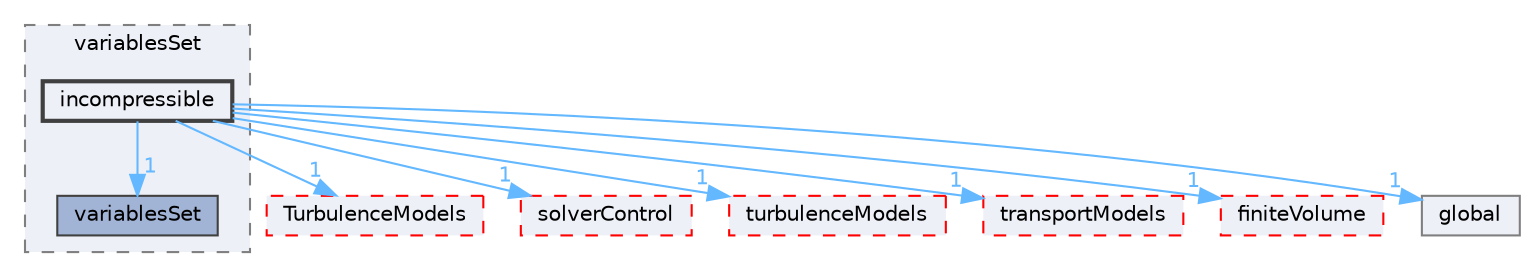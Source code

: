 digraph "src/optimisation/adjointOptimisation/adjoint/solvers/variablesSet/incompressible"
{
 // LATEX_PDF_SIZE
  bgcolor="transparent";
  edge [fontname=Helvetica,fontsize=10,labelfontname=Helvetica,labelfontsize=10];
  node [fontname=Helvetica,fontsize=10,shape=box,height=0.2,width=0.4];
  compound=true
  subgraph clusterdir_195a59111b2a8c42961aaea2cfc6eba5 {
    graph [ bgcolor="#edf0f7", pencolor="grey50", label="variablesSet", fontname=Helvetica,fontsize=10 style="filled,dashed", URL="dir_195a59111b2a8c42961aaea2cfc6eba5.html",tooltip=""]
  dir_af23b64afe41f227ffda07f3bd24be60 [label="variablesSet", fillcolor="#a2b4d6", color="grey25", style="filled", URL="dir_af23b64afe41f227ffda07f3bd24be60.html",tooltip=""];
  dir_12a6cf54c3d32a22cc6b842c828be1c7 [label="incompressible", fillcolor="#edf0f7", color="grey25", style="filled,bold", URL="dir_12a6cf54c3d32a22cc6b842c828be1c7.html",tooltip=""];
  }
  dir_1eda626aeac0f0ad2848c36acaa5d501 [label="TurbulenceModels", fillcolor="#edf0f7", color="red", style="filled,dashed", URL="dir_1eda626aeac0f0ad2848c36acaa5d501.html",tooltip=""];
  dir_54e2bdabc2921f49c73b33c8cf47c961 [label="solverControl", fillcolor="#edf0f7", color="red", style="filled,dashed", URL="dir_54e2bdabc2921f49c73b33c8cf47c961.html",tooltip=""];
  dir_65c5a1cbdce3964d4a2bd5a2c0168e6b [label="turbulenceModels", fillcolor="#edf0f7", color="red", style="filled,dashed", URL="dir_65c5a1cbdce3964d4a2bd5a2c0168e6b.html",tooltip=""];
  dir_9415e59289a6feeb24164dafa70a594f [label="transportModels", fillcolor="#edf0f7", color="red", style="filled,dashed", URL="dir_9415e59289a6feeb24164dafa70a594f.html",tooltip=""];
  dir_9bd15774b555cf7259a6fa18f99fe99b [label="finiteVolume", fillcolor="#edf0f7", color="red", style="filled,dashed", URL="dir_9bd15774b555cf7259a6fa18f99fe99b.html",tooltip=""];
  dir_dd56dc4c5f6c51768e20e60d3fce2a94 [label="global", fillcolor="#edf0f7", color="grey50", style="filled", URL="dir_dd56dc4c5f6c51768e20e60d3fce2a94.html",tooltip=""];
  dir_12a6cf54c3d32a22cc6b842c828be1c7->dir_1eda626aeac0f0ad2848c36acaa5d501 [headlabel="1", labeldistance=1.5 headhref="dir_001819_004143.html" href="dir_001819_004143.html" color="steelblue1" fontcolor="steelblue1"];
  dir_12a6cf54c3d32a22cc6b842c828be1c7->dir_54e2bdabc2921f49c73b33c8cf47c961 [headlabel="1", labeldistance=1.5 headhref="dir_001819_003650.html" href="dir_001819_003650.html" color="steelblue1" fontcolor="steelblue1"];
  dir_12a6cf54c3d32a22cc6b842c828be1c7->dir_65c5a1cbdce3964d4a2bd5a2c0168e6b [headlabel="1", labeldistance=1.5 headhref="dir_001819_004142.html" href="dir_001819_004142.html" color="steelblue1" fontcolor="steelblue1"];
  dir_12a6cf54c3d32a22cc6b842c828be1c7->dir_9415e59289a6feeb24164dafa70a594f [headlabel="1", labeldistance=1.5 headhref="dir_001819_004112.html" href="dir_001819_004112.html" color="steelblue1" fontcolor="steelblue1"];
  dir_12a6cf54c3d32a22cc6b842c828be1c7->dir_9bd15774b555cf7259a6fa18f99fe99b [headlabel="1", labeldistance=1.5 headhref="dir_001819_001387.html" href="dir_001819_001387.html" color="steelblue1" fontcolor="steelblue1"];
  dir_12a6cf54c3d32a22cc6b842c828be1c7->dir_af23b64afe41f227ffda07f3bd24be60 [headlabel="1", labeldistance=1.5 headhref="dir_001819_004257.html" href="dir_001819_004257.html" color="steelblue1" fontcolor="steelblue1"];
  dir_12a6cf54c3d32a22cc6b842c828be1c7->dir_dd56dc4c5f6c51768e20e60d3fce2a94 [headlabel="1", labeldistance=1.5 headhref="dir_001819_001646.html" href="dir_001819_001646.html" color="steelblue1" fontcolor="steelblue1"];
}

